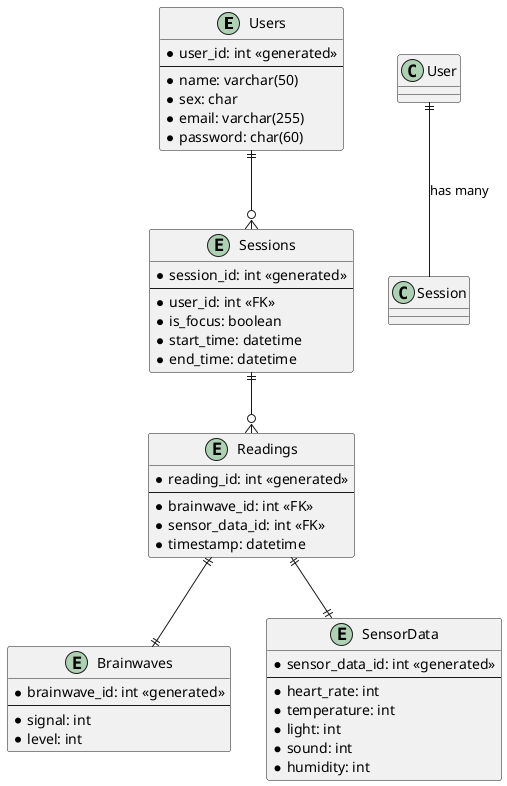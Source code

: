 @startuml
entity Users {
  * user_id: int <<generated>>
  --
  * name: varchar(50)
  * sex: char
  * email: varchar(255)
  * password: char(60)
}

entity Sessions {
  * session_id: int <<generated>>
  --
  * user_id: int <<FK>>
  * is_focus: boolean
  * start_time: datetime
  * end_time: datetime
}

entity Brainwaves {
  * brainwave_id: int <<generated>>
  --
  * signal: int
  * level: int
}

entity SensorData {
  * sensor_data_id: int <<generated>>
  --
  * heart_rate: int
  * temperature: int
  * light: int
  * sound: int
  * humidity: int
}

entity Readings {
  * reading_id: int <<generated>>
  --
  * brainwave_id: int <<FK>>
  * sensor_data_id: int <<FK>>
  * timestamp: datetime
}

Users ||--o{ Sessions
Sessions ||--o{ Readings
Readings ||--|| Brainwaves
Readings ||--|| SensorData

User ||--Session: has many
@enduml
